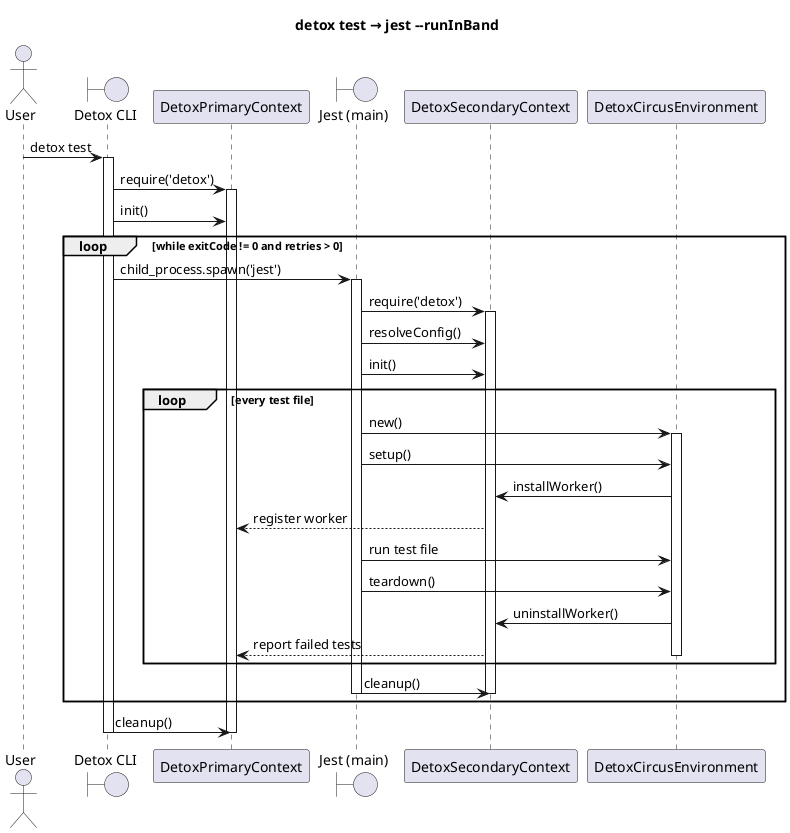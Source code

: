 @startuml

title "detox test → jest --runInBand"

actor User
boundary "Detox CLI" as CLI
participant "DetoxPrimaryContext" as Pri
boundary "Jest (main)" as Jest0
participant "DetoxSecondaryContext" as Sec
participant "DetoxCircusEnvironment" as Env

User -> CLI: detox test
activate CLI
CLI -> Pri: require('detox')
activate Pri
CLI -> Pri: init()
loop while exitCode != 0 and retries > 0
  CLI -> Jest0: child_process.spawn('jest')
  activate Jest0
  Jest0 -> Sec: require('detox')
  activate Sec
  Jest0 -> Sec: resolveConfig()
  Jest0 -> Sec: init()
  loop every test file
    Jest0 -> Env: new()
    activate Env
    Jest0 -> Env: setup()
    Env -> Sec: installWorker()
    Sec --> Pri: register worker
    Jest0 -> Env: run test file
    Jest0 -> Env: teardown()
    Env -> Sec: uninstallWorker()
    Sec --> Pri: report failed tests
    deactivate Env
  end loop
  Jest0 -> Sec: cleanup()
  deactivate Sec
  deactivate Jest0
end loop
CLI -> Pri: cleanup()
deactivate Pri
deactivate CLI

@enduml
